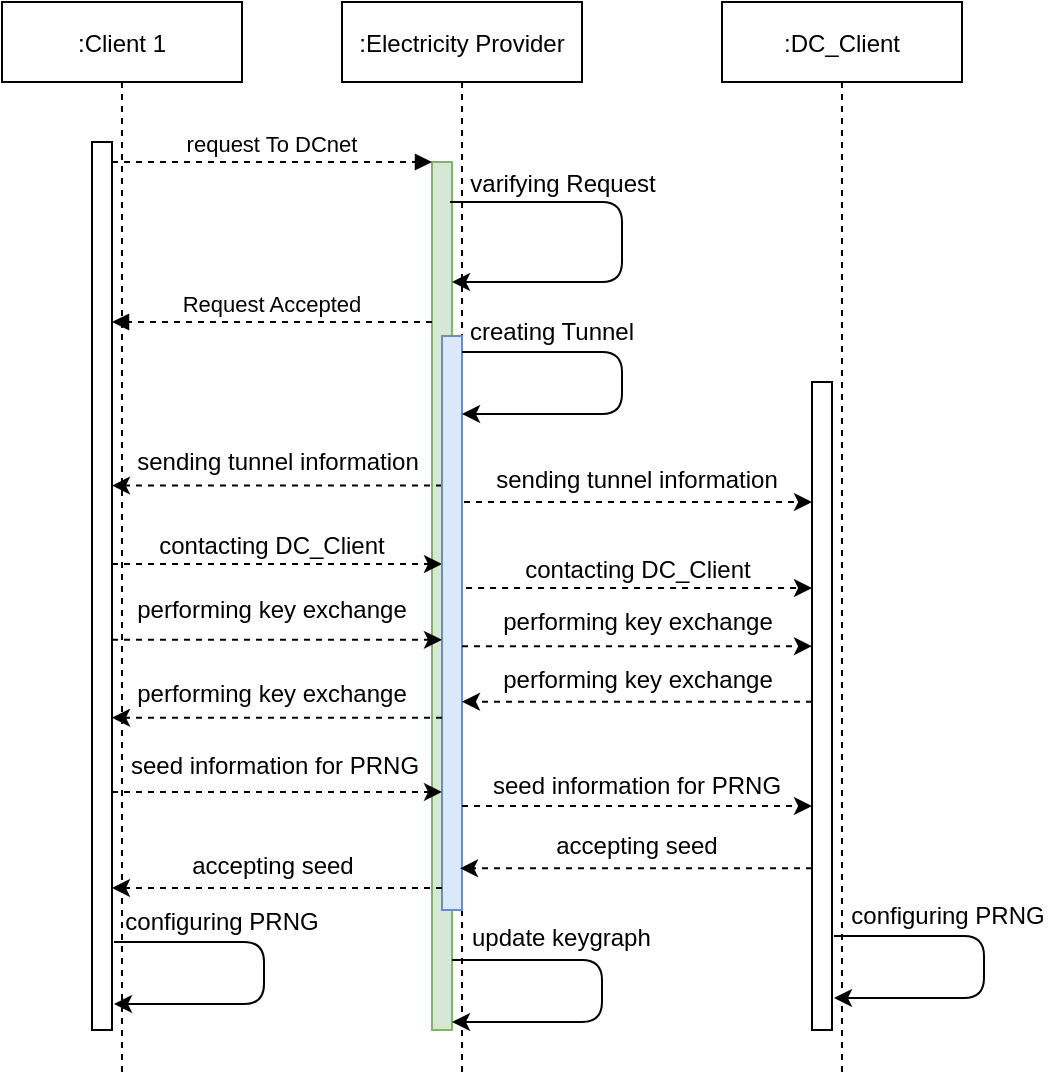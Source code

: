 <mxfile version="14.9.9" type="device"><diagram id="kgpKYQtTHZ0yAKxKKP6v" name="Page-1"><mxGraphModel dx="1355" dy="793" grid="0" gridSize="10" guides="1" tooltips="1" connect="1" arrows="1" fold="1" page="1" pageScale="1" pageWidth="850" pageHeight="1100" math="0" shadow="0"><root><mxCell id="0"/><mxCell id="1" parent="0"/><mxCell id="3nuBFxr9cyL0pnOWT2aG-1" value=":Client 1" style="shape=umlLifeline;perimeter=lifelinePerimeter;container=1;collapsible=0;recursiveResize=0;rounded=0;shadow=0;strokeWidth=1;" parent="1" vertex="1"><mxGeometry x="120" y="80" width="120" height="535" as="geometry"/></mxCell><mxCell id="3nuBFxr9cyL0pnOWT2aG-2" value="" style="points=[];perimeter=orthogonalPerimeter;rounded=0;shadow=0;strokeWidth=1;" parent="3nuBFxr9cyL0pnOWT2aG-1" vertex="1"><mxGeometry x="45" y="70" width="10" height="444" as="geometry"/></mxCell><mxCell id="3nuBFxr9cyL0pnOWT2aG-5" value=":Electricity Provider" style="shape=umlLifeline;perimeter=lifelinePerimeter;container=1;collapsible=0;recursiveResize=0;rounded=0;shadow=0;strokeWidth=1;" parent="1" vertex="1"><mxGeometry x="290" y="80" width="120" height="535" as="geometry"/></mxCell><mxCell id="3nuBFxr9cyL0pnOWT2aG-6" value="" style="points=[];perimeter=orthogonalPerimeter;rounded=0;shadow=0;strokeWidth=1;fillColor=#d5e8d4;strokeColor=#82b366;" parent="3nuBFxr9cyL0pnOWT2aG-5" vertex="1"><mxGeometry x="45" y="80" width="10" height="434" as="geometry"/></mxCell><mxCell id="hwpi7fo4I61H9aY_ThPb-4" value="" style="endArrow=classic;html=1;" parent="3nuBFxr9cyL0pnOWT2aG-5" target="3nuBFxr9cyL0pnOWT2aG-6" edge="1"><mxGeometry width="50" height="50" relative="1" as="geometry"><mxPoint x="54" y="100" as="sourcePoint"/><mxPoint x="54" y="138" as="targetPoint"/><Array as="points"><mxPoint x="140" y="100"/><mxPoint x="140" y="140"/></Array></mxGeometry></mxCell><mxCell id="3nuBFxr9cyL0pnOWT2aG-8" value="request To DCnet" style="verticalAlign=bottom;endArrow=block;entryX=0;entryY=0;shadow=0;strokeWidth=1;dashed=1;" parent="1" source="3nuBFxr9cyL0pnOWT2aG-2" target="3nuBFxr9cyL0pnOWT2aG-6" edge="1"><mxGeometry relative="1" as="geometry"><mxPoint x="275" y="160" as="sourcePoint"/></mxGeometry></mxCell><mxCell id="3nuBFxr9cyL0pnOWT2aG-9" value="Request Accepted" style="verticalAlign=bottom;endArrow=block;shadow=0;strokeWidth=1;dashed=1;bendable=0;rounded=0;" parent="1" source="3nuBFxr9cyL0pnOWT2aG-6" target="3nuBFxr9cyL0pnOWT2aG-2" edge="1"><mxGeometry relative="1" as="geometry"><mxPoint x="240" y="200" as="sourcePoint"/><Array as="points"><mxPoint x="300" y="240"/></Array></mxGeometry></mxCell><mxCell id="hwpi7fo4I61H9aY_ThPb-2" value=":DC_Client " style="shape=umlLifeline;perimeter=lifelinePerimeter;container=1;collapsible=0;recursiveResize=0;rounded=0;shadow=0;strokeWidth=1;" parent="1" vertex="1"><mxGeometry x="480" y="80" width="120" height="535" as="geometry"/></mxCell><mxCell id="hwpi7fo4I61H9aY_ThPb-3" value="" style="points=[];perimeter=orthogonalPerimeter;rounded=0;shadow=0;strokeWidth=1;" parent="hwpi7fo4I61H9aY_ThPb-2" vertex="1"><mxGeometry x="45" y="190" width="10" height="324" as="geometry"/></mxCell><mxCell id="hwpi7fo4I61H9aY_ThPb-5" value="varifying Request" style="text;html=1;strokeColor=none;fillColor=none;align=center;verticalAlign=middle;whiteSpace=wrap;rounded=0;" parent="1" vertex="1"><mxGeometry x="352.5" y="161" width="95" height="20" as="geometry"/></mxCell><mxCell id="hwpi7fo4I61H9aY_ThPb-8" value="" style="endArrow=classic;html=1;dashed=1;endSize=6;exitX=0;exitY=0.232;exitDx=0;exitDy=0;exitPerimeter=0;" parent="1" edge="1"><mxGeometry width="50" height="50" relative="1" as="geometry"><mxPoint x="340" y="321.8" as="sourcePoint"/><mxPoint x="175" y="321.8" as="targetPoint"/></mxGeometry></mxCell><mxCell id="hwpi7fo4I61H9aY_ThPb-9" value="sending tunnel information" style="text;html=1;strokeColor=none;fillColor=none;align=center;verticalAlign=middle;whiteSpace=wrap;rounded=0;" parent="1" vertex="1"><mxGeometry x="182.5" y="300" width="150" height="20" as="geometry"/></mxCell><mxCell id="hwpi7fo4I61H9aY_ThPb-10" value="" style="endArrow=classic;html=1;endSize=6;dashed=1;" parent="1" target="hwpi7fo4I61H9aY_ThPb-3" edge="1"><mxGeometry width="50" height="50" relative="1" as="geometry"><mxPoint x="345" y="330.04" as="sourcePoint"/><mxPoint x="530" y="330.04" as="targetPoint"/></mxGeometry></mxCell><mxCell id="hwpi7fo4I61H9aY_ThPb-11" value="sending tunnel information" style="text;html=1;strokeColor=none;fillColor=none;align=center;verticalAlign=middle;whiteSpace=wrap;rounded=0;" parent="1" vertex="1"><mxGeometry x="363.13" y="309" width="148.75" height="20" as="geometry"/></mxCell><mxCell id="hwpi7fo4I61H9aY_ThPb-12" value="" style="endArrow=classic;html=1;dashed=1;endSize=6;" parent="1" edge="1"><mxGeometry width="50" height="50" relative="1" as="geometry"><mxPoint x="175" y="361" as="sourcePoint"/><mxPoint x="340" y="361" as="targetPoint"/></mxGeometry></mxCell><mxCell id="hwpi7fo4I61H9aY_ThPb-13" value="contacting DC_Client" style="text;html=1;strokeColor=none;fillColor=none;align=center;verticalAlign=middle;whiteSpace=wrap;rounded=0;" parent="1" vertex="1"><mxGeometry x="195" y="342" width="120" height="20" as="geometry"/></mxCell><mxCell id="hwpi7fo4I61H9aY_ThPb-16" value="performing key exchange" style="text;html=1;strokeColor=none;fillColor=none;align=center;verticalAlign=middle;whiteSpace=wrap;rounded=0;" parent="1" vertex="1"><mxGeometry x="180" y="374" width="150" height="20" as="geometry"/></mxCell><mxCell id="hwpi7fo4I61H9aY_ThPb-19" value="" style="points=[];perimeter=orthogonalPerimeter;rounded=0;shadow=0;strokeWidth=1;fillColor=#dae8fc;strokeColor=#6c8ebf;" parent="1" vertex="1"><mxGeometry x="340" y="247" width="10" height="287" as="geometry"/></mxCell><mxCell id="hwpi7fo4I61H9aY_ThPb-21" value="" style="endArrow=classic;html=1;endSize=6;exitX=0;exitY=1;exitDx=0;exitDy=0;rounded=1;" parent="1" target="hwpi7fo4I61H9aY_ThPb-19" edge="1"><mxGeometry width="50" height="50" relative="1" as="geometry"><mxPoint x="350" y="255" as="sourcePoint"/><mxPoint x="370" y="286" as="targetPoint"/><Array as="points"><mxPoint x="430" y="255"/><mxPoint x="430" y="286"/></Array></mxGeometry></mxCell><mxCell id="hwpi7fo4I61H9aY_ThPb-23" value="creating Tunnel" style="text;html=1;strokeColor=none;fillColor=none;align=center;verticalAlign=middle;whiteSpace=wrap;rounded=0;" parent="1" vertex="1"><mxGeometry x="350" y="235" width="90" height="20" as="geometry"/></mxCell><mxCell id="hwpi7fo4I61H9aY_ThPb-24" value="" style="endArrow=classic;html=1;endSize=6;exitX=0.517;exitY=0.586;exitDx=0;exitDy=0;exitPerimeter=0;dashed=1;" parent="1" target="hwpi7fo4I61H9aY_ThPb-3" edge="1"><mxGeometry width="50" height="50" relative="1" as="geometry"><mxPoint x="352.04" y="373" as="sourcePoint"/><mxPoint x="530" y="373" as="targetPoint"/></mxGeometry></mxCell><mxCell id="hwpi7fo4I61H9aY_ThPb-25" value="contacting DC_Client" style="text;html=1;strokeColor=none;fillColor=none;align=center;verticalAlign=middle;whiteSpace=wrap;rounded=0;" parent="1" vertex="1"><mxGeometry x="378.63" y="354" width="117.75" height="20" as="geometry"/></mxCell><mxCell id="hwpi7fo4I61H9aY_ThPb-27" value="" style="endArrow=classic;html=1;dashed=1;endSize=6;entryX=0;entryY=0.672;entryDx=0;entryDy=0;entryPerimeter=0;" parent="1" edge="1"><mxGeometry width="50" height="50" relative="1" as="geometry"><mxPoint x="175" y="398.936" as="sourcePoint"/><mxPoint x="340" y="398.936" as="targetPoint"/></mxGeometry></mxCell><mxCell id="hwpi7fo4I61H9aY_ThPb-28" value="" style="endArrow=classic;html=1;dashed=1;endSize=6;exitX=1;exitY=0.952;exitDx=0;exitDy=0;exitPerimeter=0;jumpStyle=sharp;" parent="1" edge="1"><mxGeometry width="50" height="50" relative="1" as="geometry"><mxPoint x="350" y="402.1" as="sourcePoint"/><mxPoint x="525" y="402.1" as="targetPoint"/></mxGeometry></mxCell><mxCell id="hwpi7fo4I61H9aY_ThPb-31" value="performing key exchange" style="text;html=1;strokeColor=none;fillColor=none;align=center;verticalAlign=middle;whiteSpace=wrap;rounded=0;" parent="1" vertex="1"><mxGeometry x="362.5" y="380" width="150" height="20" as="geometry"/></mxCell><mxCell id="hwpi7fo4I61H9aY_ThPb-32" value="" style="endArrow=classic;html=1;dashed=1;endSize=6;" parent="1" edge="1"><mxGeometry width="50" height="50" relative="1" as="geometry"><mxPoint x="525" y="429.85" as="sourcePoint"/><mxPoint x="350" y="429.85" as="targetPoint"/></mxGeometry></mxCell><mxCell id="hwpi7fo4I61H9aY_ThPb-34" value="performing key exchange" style="text;html=1;strokeColor=none;fillColor=none;align=center;verticalAlign=middle;whiteSpace=wrap;rounded=0;" parent="1" vertex="1"><mxGeometry x="362.5" y="409" width="150" height="20" as="geometry"/></mxCell><mxCell id="hwpi7fo4I61H9aY_ThPb-35" value="" style="endArrow=classic;html=1;dashed=1;endSize=6;exitX=0;exitY=0.82;exitDx=0;exitDy=0;exitPerimeter=0;" parent="1" edge="1"><mxGeometry width="50" height="50" relative="1" as="geometry"><mxPoint x="340" y="437.86" as="sourcePoint"/><mxPoint x="175" y="437.86" as="targetPoint"/></mxGeometry></mxCell><mxCell id="hwpi7fo4I61H9aY_ThPb-36" value="performing key exchange" style="text;html=1;strokeColor=none;fillColor=none;align=center;verticalAlign=middle;whiteSpace=wrap;rounded=0;" parent="1" vertex="1"><mxGeometry x="180" y="416" width="150" height="20" as="geometry"/></mxCell><mxCell id="hwpi7fo4I61H9aY_ThPb-37" value="" style="endArrow=classic;html=1;dashed=1;endSize=6;entryX=0;entryY=0.873;entryDx=0;entryDy=0;entryPerimeter=0;" parent="1" edge="1"><mxGeometry width="50" height="50" relative="1" as="geometry"><mxPoint x="175" y="474.979" as="sourcePoint"/><mxPoint x="340" y="474.979" as="targetPoint"/></mxGeometry></mxCell><mxCell id="hwpi7fo4I61H9aY_ThPb-38" value="seed information for PRNG" style="text;html=1;strokeColor=none;fillColor=none;align=center;verticalAlign=middle;whiteSpace=wrap;rounded=0;" parent="1" vertex="1"><mxGeometry x="180" y="452" width="152.5" height="20" as="geometry"/></mxCell><mxCell id="hwpi7fo4I61H9aY_ThPb-39" value="" style="endArrow=classic;html=1;dashed=1;endSize=6;entryX=0;entryY=0.571;entryDx=0;entryDy=0;entryPerimeter=0;" parent="1" edge="1"><mxGeometry width="50" height="50" relative="1" as="geometry"><mxPoint x="350" y="482" as="sourcePoint"/><mxPoint x="525" y="482" as="targetPoint"/></mxGeometry></mxCell><mxCell id="hwpi7fo4I61H9aY_ThPb-41" value="seed information for PRNG" style="text;html=1;strokeColor=none;fillColor=none;align=center;verticalAlign=middle;whiteSpace=wrap;rounded=0;" parent="1" vertex="1"><mxGeometry x="361.25" y="462" width="152.5" height="20" as="geometry"/></mxCell><mxCell id="hwpi7fo4I61H9aY_ThPb-42" value="" style="endArrow=classic;html=1;dashed=1;endSize=6;entryX=0.9;entryY=0.747;entryDx=0;entryDy=0;entryPerimeter=0;" parent="1" edge="1"><mxGeometry width="50" height="50" relative="1" as="geometry"><mxPoint x="525" y="513.161" as="sourcePoint"/><mxPoint x="349" y="513.161" as="targetPoint"/></mxGeometry></mxCell><mxCell id="hwpi7fo4I61H9aY_ThPb-44" value="accepting seed" style="text;html=1;strokeColor=none;fillColor=none;align=center;verticalAlign=middle;whiteSpace=wrap;rounded=0;" parent="1" vertex="1"><mxGeometry x="385" y="492" width="105" height="20" as="geometry"/></mxCell><mxCell id="hwpi7fo4I61H9aY_ThPb-45" value="accepting seed" style="text;html=1;strokeColor=none;fillColor=none;align=center;verticalAlign=middle;whiteSpace=wrap;rounded=0;" parent="1" vertex="1"><mxGeometry x="202.5" y="502" width="105" height="20" as="geometry"/></mxCell><mxCell id="hwpi7fo4I61H9aY_ThPb-46" value="" style="endArrow=classic;html=1;dashed=1;endSize=6;" parent="1" edge="1"><mxGeometry width="50" height="50" relative="1" as="geometry"><mxPoint x="340" y="523" as="sourcePoint"/><mxPoint x="175" y="523" as="targetPoint"/></mxGeometry></mxCell><mxCell id="hwpi7fo4I61H9aY_ThPb-48" value="configuring PRNG" style="text;html=1;strokeColor=none;fillColor=none;align=center;verticalAlign=middle;whiteSpace=wrap;rounded=0;" parent="1" vertex="1"><mxGeometry x="180" y="530" width="100" height="20" as="geometry"/></mxCell><mxCell id="hwpi7fo4I61H9aY_ThPb-50" value="configuring PRNG" style="text;html=1;strokeColor=none;fillColor=none;align=center;verticalAlign=middle;whiteSpace=wrap;rounded=0;" parent="1" vertex="1"><mxGeometry x="543" y="527" width="100" height="20" as="geometry"/></mxCell><mxCell id="vBEsU4RIE0-NbVcnIpjf-1" value="" style="endArrow=classic;html=1;endSize=6;" edge="1" parent="1"><mxGeometry width="50" height="50" relative="1" as="geometry"><mxPoint x="176" y="550" as="sourcePoint"/><mxPoint x="176" y="581" as="targetPoint"/><Array as="points"><mxPoint x="251" y="550"/><mxPoint x="251" y="581"/></Array></mxGeometry></mxCell><mxCell id="hwpi7fo4I61H9aY_ThPb-47" value="" style="endArrow=classic;html=1;endSize=6;" parent="1" edge="1"><mxGeometry width="50" height="50" relative="1" as="geometry"><mxPoint x="536" y="547" as="sourcePoint"/><mxPoint x="536" y="578" as="targetPoint"/><Array as="points"><mxPoint x="611" y="547"/><mxPoint x="611" y="578"/></Array></mxGeometry></mxCell><mxCell id="vBEsU4RIE0-NbVcnIpjf-2" value="" style="endArrow=classic;html=1;endSize=6;" edge="1" parent="1"><mxGeometry width="50" height="50" relative="1" as="geometry"><mxPoint x="345" y="559" as="sourcePoint"/><mxPoint x="345" y="590" as="targetPoint"/><Array as="points"><mxPoint x="420" y="559"/><mxPoint x="420" y="590"/></Array></mxGeometry></mxCell><mxCell id="vBEsU4RIE0-NbVcnIpjf-3" value="update keygraph" style="text;whiteSpace=wrap;html=1;" vertex="1" parent="1"><mxGeometry x="352.5" y="534" width="117" height="28" as="geometry"/></mxCell></root></mxGraphModel></diagram></mxfile>